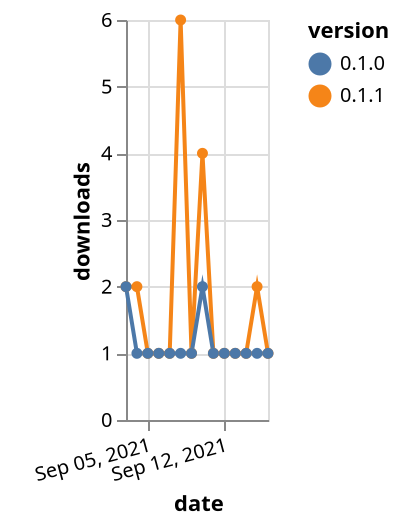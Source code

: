 {"$schema": "https://vega.github.io/schema/vega-lite/v5.json", "description": "A simple bar chart with embedded data.", "data": {"values": [{"date": "2021-09-03", "total": 125, "delta": 2, "version": "0.1.1"}, {"date": "2021-09-04", "total": 127, "delta": 2, "version": "0.1.1"}, {"date": "2021-09-05", "total": 128, "delta": 1, "version": "0.1.1"}, {"date": "2021-09-06", "total": 129, "delta": 1, "version": "0.1.1"}, {"date": "2021-09-07", "total": 130, "delta": 1, "version": "0.1.1"}, {"date": "2021-09-08", "total": 136, "delta": 6, "version": "0.1.1"}, {"date": "2021-09-09", "total": 137, "delta": 1, "version": "0.1.1"}, {"date": "2021-09-10", "total": 141, "delta": 4, "version": "0.1.1"}, {"date": "2021-09-11", "total": 142, "delta": 1, "version": "0.1.1"}, {"date": "2021-09-12", "total": 143, "delta": 1, "version": "0.1.1"}, {"date": "2021-09-13", "total": 144, "delta": 1, "version": "0.1.1"}, {"date": "2021-09-14", "total": 145, "delta": 1, "version": "0.1.1"}, {"date": "2021-09-15", "total": 147, "delta": 2, "version": "0.1.1"}, {"date": "2021-09-16", "total": 148, "delta": 1, "version": "0.1.1"}, {"date": "2021-09-03", "total": 212, "delta": 2, "version": "0.1.0"}, {"date": "2021-09-04", "total": 213, "delta": 1, "version": "0.1.0"}, {"date": "2021-09-05", "total": 214, "delta": 1, "version": "0.1.0"}, {"date": "2021-09-06", "total": 215, "delta": 1, "version": "0.1.0"}, {"date": "2021-09-07", "total": 216, "delta": 1, "version": "0.1.0"}, {"date": "2021-09-08", "total": 217, "delta": 1, "version": "0.1.0"}, {"date": "2021-09-09", "total": 218, "delta": 1, "version": "0.1.0"}, {"date": "2021-09-10", "total": 220, "delta": 2, "version": "0.1.0"}, {"date": "2021-09-11", "total": 221, "delta": 1, "version": "0.1.0"}, {"date": "2021-09-12", "total": 222, "delta": 1, "version": "0.1.0"}, {"date": "2021-09-13", "total": 223, "delta": 1, "version": "0.1.0"}, {"date": "2021-09-14", "total": 224, "delta": 1, "version": "0.1.0"}, {"date": "2021-09-15", "total": 225, "delta": 1, "version": "0.1.0"}, {"date": "2021-09-16", "total": 226, "delta": 1, "version": "0.1.0"}]}, "width": "container", "mark": {"type": "line", "point": {"filled": true}}, "encoding": {"x": {"field": "date", "type": "temporal", "timeUnit": "yearmonthdate", "title": "date", "axis": {"labelAngle": -15}}, "y": {"field": "delta", "type": "quantitative", "title": "downloads"}, "color": {"field": "version", "type": "nominal"}, "tooltip": {"field": "delta"}}}